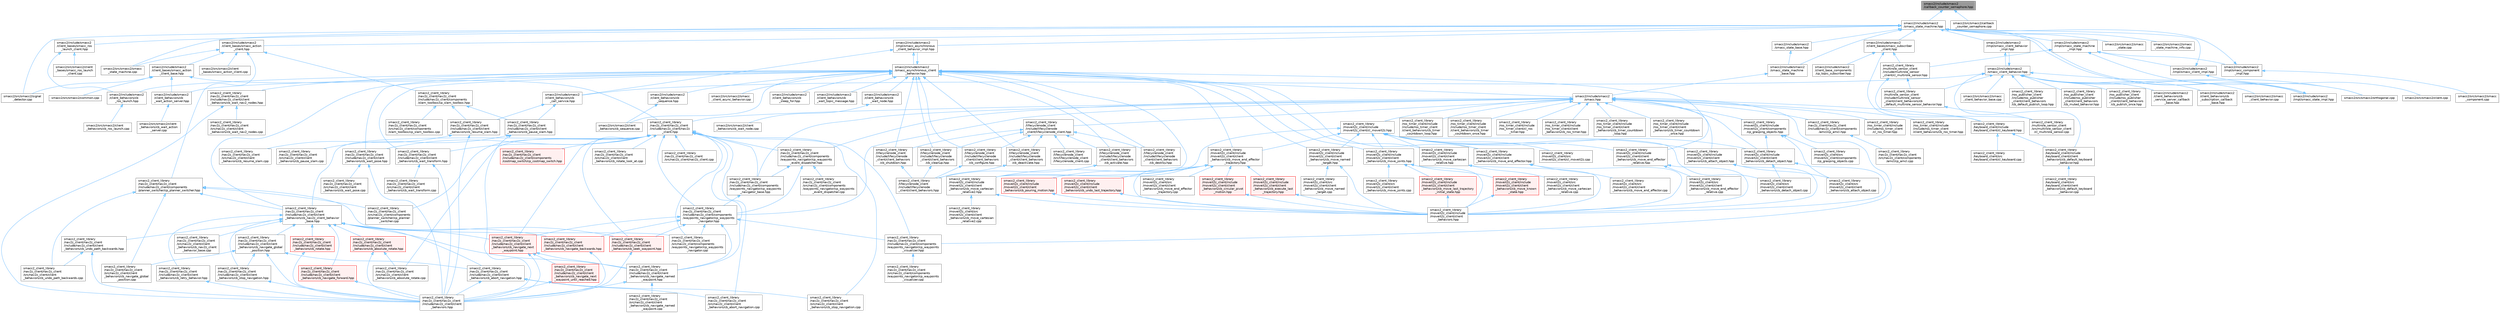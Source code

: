 digraph "smacc2/include/smacc2/callback_counter_semaphore.hpp"
{
 // LATEX_PDF_SIZE
  bgcolor="transparent";
  edge [fontname=Helvetica,fontsize=10,labelfontname=Helvetica,labelfontsize=10];
  node [fontname=Helvetica,fontsize=10,shape=box,height=0.2,width=0.4];
  Node1 [label="smacc2/include/smacc2\l/callback_counter_semaphore.hpp",height=0.2,width=0.4,color="gray40", fillcolor="grey60", style="filled", fontcolor="black",tooltip=" "];
  Node1 -> Node2 [dir="back",color="steelblue1",style="solid"];
  Node2 [label="smacc2/include/smacc2\l/smacc_state_machine.hpp",height=0.2,width=0.4,color="grey40", fillcolor="white", style="filled",URL="$smacc__state__machine_8hpp.html",tooltip=" "];
  Node2 -> Node3 [dir="back",color="steelblue1",style="solid"];
  Node3 [label="smacc2/include/smacc2\l/client_bases/smacc_action\l_client.hpp",height=0.2,width=0.4,color="grey40", fillcolor="white", style="filled",URL="$smacc__action__client_8hpp.html",tooltip=" "];
  Node3 -> Node4 [dir="back",color="steelblue1",style="solid"];
  Node4 [label="smacc2/include/smacc2\l/client_bases/smacc_action\l_client_base.hpp",height=0.2,width=0.4,color="grey40", fillcolor="white", style="filled",URL="$smacc__action__client__base_8hpp.html",tooltip=" "];
  Node4 -> Node5 [dir="back",color="steelblue1",style="solid"];
  Node5 [label="smacc2/include/smacc2\l/client_behaviors/cb\l_wait_action_server.hpp",height=0.2,width=0.4,color="grey40", fillcolor="white", style="filled",URL="$cb__wait__action__server_8hpp.html",tooltip=" "];
  Node5 -> Node6 [dir="back",color="steelblue1",style="solid"];
  Node6 [label="smacc2/src/smacc2/client\l_behaviors/cb_wait_action\l_server.cpp",height=0.2,width=0.4,color="grey40", fillcolor="white", style="filled",URL="$cb__wait__action__server_8cpp.html",tooltip=" "];
  Node4 -> Node7 [dir="back",color="steelblue1",style="solid"];
  Node7 [label="smacc2/src/smacc2/common.cpp",height=0.2,width=0.4,color="grey40", fillcolor="white", style="filled",URL="$src_2smacc2_2common_8cpp.html",tooltip=" "];
  Node4 -> Node8 [dir="back",color="steelblue1",style="solid"];
  Node8 [label="smacc2/src/smacc2/signal\l_detector.cpp",height=0.2,width=0.4,color="grey40", fillcolor="white", style="filled",URL="$signal__detector_8cpp.html",tooltip=" "];
  Node4 -> Node9 [dir="back",color="steelblue1",style="solid"];
  Node9 [label="smacc2_client_library\l/nav2z_client/nav2z_client\l/include/nav2z_client/nav2z\l_client.hpp",height=0.2,width=0.4,color="grey40", fillcolor="white", style="filled",URL="$nav2z__client_8hpp.html",tooltip=" "];
  Node9 -> Node10 [dir="back",color="steelblue1",style="solid"];
  Node10 [label="smacc2_client_library\l/nav2z_client/nav2z_client\l/include/nav2z_client/client\l_behaviors/cb_nav2z_client_behavior\l_base.hpp",height=0.2,width=0.4,color="grey40", fillcolor="white", style="filled",URL="$cb__nav2z__client__behavior__base_8hpp.html",tooltip=" "];
  Node10 -> Node11 [dir="back",color="steelblue1",style="solid"];
  Node11 [label="smacc2_client_library\l/nav2z_client/nav2z_client\l/include/nav2z_client/client\l_behaviors/cb_abort_navigation.hpp",height=0.2,width=0.4,color="grey40", fillcolor="white", style="filled",URL="$cb__abort__navigation_8hpp.html",tooltip=" "];
  Node11 -> Node12 [dir="back",color="steelblue1",style="solid"];
  Node12 [label="smacc2_client_library\l/nav2z_client/nav2z_client\l/include/nav2z_client/client\l_behaviors.hpp",height=0.2,width=0.4,color="grey40", fillcolor="white", style="filled",URL="$nav2z__client_2nav2z__client_2include_2nav2z__client_2client__behaviors_8hpp.html",tooltip=" "];
  Node11 -> Node13 [dir="back",color="steelblue1",style="solid"];
  Node13 [label="smacc2_client_library\l/nav2z_client/nav2z_client\l/src/nav2z_client/client\l_behaviors/cb_abort_navigation.cpp",height=0.2,width=0.4,color="grey40", fillcolor="white", style="filled",URL="$cb__abort__navigation_8cpp.html",tooltip=" "];
  Node11 -> Node14 [dir="back",color="steelblue1",style="solid"];
  Node14 [label="smacc2_client_library\l/nav2z_client/nav2z_client\l/src/nav2z_client/client\l_behaviors/cb_stop_navigation.cpp",height=0.2,width=0.4,color="grey40", fillcolor="white", style="filled",URL="$cb__stop__navigation_8cpp.html",tooltip=" "];
  Node10 -> Node15 [dir="back",color="steelblue1",style="solid"];
  Node15 [label="smacc2_client_library\l/nav2z_client/nav2z_client\l/include/nav2z_client/client\l_behaviors/cb_absolute_rotate.hpp",height=0.2,width=0.4,color="red", fillcolor="#FFF0F0", style="filled",URL="$cb__absolute__rotate_8hpp.html",tooltip=" "];
  Node15 -> Node12 [dir="back",color="steelblue1",style="solid"];
  Node15 -> Node18 [dir="back",color="steelblue1",style="solid"];
  Node18 [label="smacc2_client_library\l/nav2z_client/nav2z_client\l/src/nav2z_client/client\l_behaviors/cb_absolute_rotate.cpp",height=0.2,width=0.4,color="grey40", fillcolor="white", style="filled",URL="$cb__absolute__rotate_8cpp.html",tooltip=" "];
  Node10 -> Node19 [dir="back",color="steelblue1",style="solid"];
  Node19 [label="smacc2_client_library\l/nav2z_client/nav2z_client\l/include/nav2z_client/client\l_behaviors/cb_navigate_backwards.hpp",height=0.2,width=0.4,color="red", fillcolor="#FFF0F0", style="filled",URL="$cb__navigate__backwards_8hpp.html",tooltip=" "];
  Node19 -> Node12 [dir="back",color="steelblue1",style="solid"];
  Node10 -> Node21 [dir="back",color="steelblue1",style="solid"];
  Node21 [label="smacc2_client_library\l/nav2z_client/nav2z_client\l/include/nav2z_client/client\l_behaviors/cb_navigate_forward.hpp",height=0.2,width=0.4,color="red", fillcolor="#FFF0F0", style="filled",URL="$cb__navigate__forward_8hpp.html",tooltip=" "];
  Node21 -> Node12 [dir="back",color="steelblue1",style="solid"];
  Node10 -> Node23 [dir="back",color="steelblue1",style="solid"];
  Node23 [label="smacc2_client_library\l/nav2z_client/nav2z_client\l/include/nav2z_client/client\l_behaviors/cb_navigate_global\l_position.hpp",height=0.2,width=0.4,color="grey40", fillcolor="white", style="filled",URL="$cb__navigate__global__position_8hpp.html",tooltip=" "];
  Node23 -> Node12 [dir="back",color="steelblue1",style="solid"];
  Node23 -> Node11 [dir="back",color="steelblue1",style="solid"];
  Node23 -> Node24 [dir="back",color="steelblue1",style="solid"];
  Node24 [label="smacc2_client_library\l/nav2z_client/nav2z_client\l/include/nav2z_client/client\l_behaviors/cb_stop_navigation.hpp",height=0.2,width=0.4,color="grey40", fillcolor="white", style="filled",URL="$cb__stop__navigation_8hpp.html",tooltip=" "];
  Node24 -> Node12 [dir="back",color="steelblue1",style="solid"];
  Node23 -> Node25 [dir="back",color="steelblue1",style="solid"];
  Node25 [label="smacc2_client_library\l/nav2z_client/nav2z_client\l/src/nav2z_client/client\l_behaviors/cb_navigate_global\l_position.cpp",height=0.2,width=0.4,color="grey40", fillcolor="white", style="filled",URL="$cb__navigate__global__position_8cpp.html",tooltip=" "];
  Node10 -> Node26 [dir="back",color="steelblue1",style="solid"];
  Node26 [label="smacc2_client_library\l/nav2z_client/nav2z_client\l/include/nav2z_client/client\l_behaviors/cb_navigate_named\l_waypoint.hpp",height=0.2,width=0.4,color="grey40", fillcolor="white", style="filled",URL="$cb__navigate__named__waypoint_8hpp.html",tooltip=" "];
  Node26 -> Node12 [dir="back",color="steelblue1",style="solid"];
  Node26 -> Node27 [dir="back",color="steelblue1",style="solid"];
  Node27 [label="smacc2_client_library\l/nav2z_client/nav2z_client\l/src/nav2z_client/client\l_behaviors/cb_navigate_named\l_waypoint.cpp",height=0.2,width=0.4,color="grey40", fillcolor="white", style="filled",URL="$cb__navigate__named__waypoint_8cpp.html",tooltip=" "];
  Node10 -> Node28 [dir="back",color="steelblue1",style="solid"];
  Node28 [label="smacc2_client_library\l/nav2z_client/nav2z_client\l/include/nav2z_client/client\l_behaviors/cb_navigate_next\l_waypoint.hpp",height=0.2,width=0.4,color="red", fillcolor="#FFF0F0", style="filled",URL="$cb__navigate__next__waypoint_8hpp.html",tooltip=" "];
  Node28 -> Node12 [dir="back",color="steelblue1",style="solid"];
  Node28 -> Node26 [dir="back",color="steelblue1",style="solid"];
  Node28 -> Node29 [dir="back",color="steelblue1",style="solid"];
  Node29 [label="smacc2_client_library\l/nav2z_client/nav2z_client\l/include/nav2z_client/client\l_behaviors/cb_navigate_next\l_waypoint_until_reached.hpp",height=0.2,width=0.4,color="red", fillcolor="#FFF0F0", style="filled",URL="$cb__navigate__next__waypoint__until__reached_8hpp.html",tooltip=" "];
  Node29 -> Node12 [dir="back",color="steelblue1",style="solid"];
  Node10 -> Node32 [dir="back",color="steelblue1",style="solid"];
  Node32 [label="smacc2_client_library\l/nav2z_client/nav2z_client\l/include/nav2z_client/client\l_behaviors/cb_retry_behavior.hpp",height=0.2,width=0.4,color="grey40", fillcolor="white", style="filled",URL="$cb__retry__behavior_8hpp.html",tooltip=" "];
  Node32 -> Node12 [dir="back",color="steelblue1",style="solid"];
  Node10 -> Node33 [dir="back",color="steelblue1",style="solid"];
  Node33 [label="smacc2_client_library\l/nav2z_client/nav2z_client\l/include/nav2z_client/client\l_behaviors/cb_rotate.hpp",height=0.2,width=0.4,color="red", fillcolor="#FFF0F0", style="filled",URL="$cb__rotate_8hpp.html",tooltip=" "];
  Node33 -> Node12 [dir="back",color="steelblue1",style="solid"];
  Node10 -> Node35 [dir="back",color="steelblue1",style="solid"];
  Node35 [label="smacc2_client_library\l/nav2z_client/nav2z_client\l/include/nav2z_client/client\l_behaviors/cb_seek_waypoint.hpp",height=0.2,width=0.4,color="red", fillcolor="#FFF0F0", style="filled",URL="$cb__seek__waypoint_8hpp.html",tooltip=" "];
  Node35 -> Node12 [dir="back",color="steelblue1",style="solid"];
  Node10 -> Node24 [dir="back",color="steelblue1",style="solid"];
  Node10 -> Node37 [dir="back",color="steelblue1",style="solid"];
  Node37 [label="smacc2_client_library\l/nav2z_client/nav2z_client\l/include/nav2z_client/client\l_behaviors/cb_undo_path_backwards.hpp",height=0.2,width=0.4,color="grey40", fillcolor="white", style="filled",URL="$cb__undo__path__backwards_8hpp.html",tooltip=" "];
  Node37 -> Node12 [dir="back",color="steelblue1",style="solid"];
  Node37 -> Node38 [dir="back",color="steelblue1",style="solid"];
  Node38 [label="smacc2_client_library\l/nav2z_client/nav2z_client\l/src/nav2z_client/client\l_behaviors/cb_undo_path_backwards.cpp",height=0.2,width=0.4,color="grey40", fillcolor="white", style="filled",URL="$cb__undo__path__backwards_8cpp.html",tooltip=" "];
  Node10 -> Node39 [dir="back",color="steelblue1",style="solid"];
  Node39 [label="smacc2_client_library\l/nav2z_client/nav2z_client\l/src/nav2z_client/client\l_behaviors/cb_nav2z_client\l_behavior_base.cpp",height=0.2,width=0.4,color="grey40", fillcolor="white", style="filled",URL="$cb__nav2z__client__behavior__base_8cpp.html",tooltip=" "];
  Node9 -> Node26 [dir="back",color="steelblue1",style="solid"];
  Node9 -> Node28 [dir="back",color="steelblue1",style="solid"];
  Node9 -> Node35 [dir="back",color="steelblue1",style="solid"];
  Node9 -> Node40 [dir="back",color="steelblue1",style="solid"];
  Node40 [label="smacc2_client_library\l/nav2z_client/nav2z_client\l/include/nav2z_client/client\l_behaviors/cb_wait_pose.hpp",height=0.2,width=0.4,color="grey40", fillcolor="white", style="filled",URL="$cb__wait__pose_8hpp.html",tooltip=" "];
  Node40 -> Node12 [dir="back",color="steelblue1",style="solid"];
  Node40 -> Node41 [dir="back",color="steelblue1",style="solid"];
  Node41 [label="smacc2_client_library\l/nav2z_client/nav2z_client\l/src/nav2z_client/client\l_behaviors/cb_wait_pose.cpp",height=0.2,width=0.4,color="grey40", fillcolor="white", style="filled",URL="$cb__wait__pose_8cpp.html",tooltip=" "];
  Node9 -> Node42 [dir="back",color="steelblue1",style="solid"];
  Node42 [label="smacc2_client_library\l/nav2z_client/nav2z_client\l/include/nav2z_client/client\l_behaviors/cb_wait_transform.hpp",height=0.2,width=0.4,color="grey40", fillcolor="white", style="filled",URL="$cb__wait__transform_8hpp.html",tooltip=" "];
  Node42 -> Node12 [dir="back",color="steelblue1",style="solid"];
  Node42 -> Node43 [dir="back",color="steelblue1",style="solid"];
  Node43 [label="smacc2_client_library\l/nav2z_client/nav2z_client\l/src/nav2z_client/client\l_behaviors/cb_wait_transform.cpp",height=0.2,width=0.4,color="grey40", fillcolor="white", style="filled",URL="$cb__wait__transform_8cpp.html",tooltip=" "];
  Node9 -> Node44 [dir="back",color="steelblue1",style="solid"];
  Node44 [label="smacc2_client_library\l/nav2z_client/nav2z_client\l/include/nav2z_client/components\l/costmap_switch/cp_costmap_switch.hpp",height=0.2,width=0.4,color="red", fillcolor="#FFF0F0", style="filled",URL="$cp__costmap__switch_8hpp.html",tooltip=" "];
  Node9 -> Node46 [dir="back",color="steelblue1",style="solid"];
  Node46 [label="smacc2_client_library\l/nav2z_client/nav2z_client\l/include/nav2z_client/components\l/waypoints_navigator/cp_waypoints\l_event_dispatcher.hpp",height=0.2,width=0.4,color="grey40", fillcolor="white", style="filled",URL="$cp__waypoints__event__dispatcher_8hpp.html",tooltip=" "];
  Node46 -> Node47 [dir="back",color="steelblue1",style="solid"];
  Node47 [label="smacc2_client_library\l/nav2z_client/nav2z_client\l/include/nav2z_client/components\l/waypoints_navigator/cp_waypoints\l_navigator.hpp",height=0.2,width=0.4,color="grey40", fillcolor="white", style="filled",URL="$cp__waypoints__navigator_8hpp.html",tooltip=" "];
  Node47 -> Node19 [dir="back",color="steelblue1",style="solid"];
  Node47 -> Node26 [dir="back",color="steelblue1",style="solid"];
  Node47 -> Node28 [dir="back",color="steelblue1",style="solid"];
  Node47 -> Node35 [dir="back",color="steelblue1",style="solid"];
  Node47 -> Node48 [dir="back",color="steelblue1",style="solid"];
  Node48 [label="smacc2_client_library\l/nav2z_client/nav2z_client\l/include/nav2z_client/components\l/waypoints_navigator/cp_waypoints\l_visualizer.hpp",height=0.2,width=0.4,color="grey40", fillcolor="white", style="filled",URL="$cp__waypoints__visualizer_8hpp.html",tooltip=" "];
  Node48 -> Node49 [dir="back",color="steelblue1",style="solid"];
  Node49 [label="smacc2_client_library\l/nav2z_client/nav2z_client\l/src/nav2z_client/components\l/waypoints_navigator/cp_waypoints\l_visualizer.cpp",height=0.2,width=0.4,color="grey40", fillcolor="white", style="filled",URL="$cp__waypoints__visualizer_8cpp.html",tooltip=" "];
  Node47 -> Node50 [dir="back",color="steelblue1",style="solid"];
  Node50 [label="smacc2_client_library\l/nav2z_client/nav2z_client\l/src/nav2z_client/components\l/waypoints_navigator/cp_waypoints\l_navigator.cpp",height=0.2,width=0.4,color="grey40", fillcolor="white", style="filled",URL="$cp__waypoints__navigator_8cpp.html",tooltip=" "];
  Node46 -> Node51 [dir="back",color="steelblue1",style="solid"];
  Node51 [label="smacc2_client_library\l/nav2z_client/nav2z_client\l/include/nav2z_client/components\l/waypoints_navigator/cp_waypoints\l_navigator_base.hpp",height=0.2,width=0.4,color="grey40", fillcolor="white", style="filled",URL="$cp__waypoints__navigator__base_8hpp.html",tooltip=" "];
  Node51 -> Node47 [dir="back",color="steelblue1",style="solid"];
  Node46 -> Node52 [dir="back",color="steelblue1",style="solid"];
  Node52 [label="smacc2_client_library\l/nav2z_client/nav2z_client\l/src/nav2z_client/components\l/waypoints_navigator/cp_waypoints\l_event_dispatcher.cpp",height=0.2,width=0.4,color="grey40", fillcolor="white", style="filled",URL="$cp__waypoints__event__dispatcher_8cpp.html",tooltip=" "];
  Node9 -> Node47 [dir="back",color="steelblue1",style="solid"];
  Node9 -> Node51 [dir="back",color="steelblue1",style="solid"];
  Node9 -> Node48 [dir="back",color="steelblue1",style="solid"];
  Node9 -> Node13 [dir="back",color="steelblue1",style="solid"];
  Node9 -> Node18 [dir="back",color="steelblue1",style="solid"];
  Node9 -> Node17 [dir="back",color="steelblue1",style="solid"];
  Node17 [label="smacc2_client_library\l/nav2z_client/nav2z_client\l/src/nav2z_client/client\l_behaviors/cb_rotate_look_at.cpp",height=0.2,width=0.4,color="grey40", fillcolor="white", style="filled",URL="$cb__rotate__look__at_8cpp.html",tooltip=" "];
  Node9 -> Node14 [dir="back",color="steelblue1",style="solid"];
  Node9 -> Node53 [dir="back",color="steelblue1",style="solid"];
  Node53 [label="smacc2_client_library\l/nav2z_client/nav2z_client\l/src/nav2z_client/components\l/planner_switcher/cp_planner\l_switcher.cpp",height=0.2,width=0.4,color="grey40", fillcolor="white", style="filled",URL="$cp__planner__switcher_8cpp.html",tooltip=" "];
  Node9 -> Node50 [dir="back",color="steelblue1",style="solid"];
  Node9 -> Node54 [dir="back",color="steelblue1",style="solid"];
  Node54 [label="smacc2_client_library\l/nav2z_client/nav2z_client\l/src/nav2z_client/nav2z_client.cpp",height=0.2,width=0.4,color="grey40", fillcolor="white", style="filled",URL="$nav2z__client_8cpp.html",tooltip=" "];
  Node3 -> Node55 [dir="back",color="steelblue1",style="solid"];
  Node55 [label="smacc2/src/smacc2/client\l_bases/smacc_action_client.cpp",height=0.2,width=0.4,color="grey40", fillcolor="white", style="filled",URL="$smacc__action__client_8cpp.html",tooltip=" "];
  Node3 -> Node56 [dir="back",color="steelblue1",style="solid"];
  Node56 [label="smacc2/src/smacc2/smacc\l_state_machine.cpp",height=0.2,width=0.4,color="grey40", fillcolor="white", style="filled",URL="$smacc__state__machine_8cpp.html",tooltip=" "];
  Node3 -> Node57 [dir="back",color="steelblue1",style="solid"];
  Node57 [label="smacc2_client_library\l/nav2z_client/nav2z_client\l/include/nav2z_client/components\l/planner_switcher/cp_planner_switcher.hpp",height=0.2,width=0.4,color="grey40", fillcolor="white", style="filled",URL="$cp__planner__switcher_8hpp.html",tooltip=" "];
  Node57 -> Node10 [dir="back",color="steelblue1",style="solid"];
  Node57 -> Node25 [dir="back",color="steelblue1",style="solid"];
  Node57 -> Node38 [dir="back",color="steelblue1",style="solid"];
  Node57 -> Node53 [dir="back",color="steelblue1",style="solid"];
  Node57 -> Node50 [dir="back",color="steelblue1",style="solid"];
  Node3 -> Node58 [dir="back",color="steelblue1",style="solid"];
  Node58 [label="smacc2_client_library\l/nav2z_client/nav2z_client\l/include/nav2z_client/components\l/slam_toolbox/cp_slam_toolbox.hpp",height=0.2,width=0.4,color="grey40", fillcolor="white", style="filled",URL="$cp__slam__toolbox_8hpp.html",tooltip=" "];
  Node58 -> Node59 [dir="back",color="steelblue1",style="solid"];
  Node59 [label="smacc2_client_library\l/nav2z_client/nav2z_client\l/include/nav2z_client/client\l_behaviors/cb_pause_slam.hpp",height=0.2,width=0.4,color="grey40", fillcolor="white", style="filled",URL="$cb__pause__slam_8hpp.html",tooltip=" "];
  Node59 -> Node12 [dir="back",color="steelblue1",style="solid"];
  Node59 -> Node60 [dir="back",color="steelblue1",style="solid"];
  Node60 [label="smacc2_client_library\l/nav2z_client/nav2z_client\l/src/nav2z_client/client\l_behaviors/cb_pause_slam.cpp",height=0.2,width=0.4,color="grey40", fillcolor="white", style="filled",URL="$cb__pause__slam_8cpp.html",tooltip=" "];
  Node58 -> Node61 [dir="back",color="steelblue1",style="solid"];
  Node61 [label="smacc2_client_library\l/nav2z_client/nav2z_client\l/include/nav2z_client/client\l_behaviors/cb_resume_slam.hpp",height=0.2,width=0.4,color="grey40", fillcolor="white", style="filled",URL="$cb__resume__slam_8hpp.html",tooltip=" "];
  Node61 -> Node12 [dir="back",color="steelblue1",style="solid"];
  Node61 -> Node62 [dir="back",color="steelblue1",style="solid"];
  Node62 [label="smacc2_client_library\l/nav2z_client/nav2z_client\l/src/nav2z_client/client\l_behaviors/cb_resume_slam.cpp",height=0.2,width=0.4,color="grey40", fillcolor="white", style="filled",URL="$cb__resume__slam_8cpp.html",tooltip=" "];
  Node58 -> Node63 [dir="back",color="steelblue1",style="solid"];
  Node63 [label="smacc2_client_library\l/nav2z_client/nav2z_client\l/src/nav2z_client/components\l/slam_toolbox/cp_slam_toolbox.cpp",height=0.2,width=0.4,color="grey40", fillcolor="white", style="filled",URL="$cp__slam__toolbox_8cpp.html",tooltip=" "];
  Node2 -> Node64 [dir="back",color="steelblue1",style="solid"];
  Node64 [label="smacc2/include/smacc2\l/client_bases/smacc_ros\l_launch_client.hpp",height=0.2,width=0.4,color="grey40", fillcolor="white", style="filled",URL="$smacc__ros__launch__client_8hpp.html",tooltip=" "];
  Node64 -> Node65 [dir="back",color="steelblue1",style="solid"];
  Node65 [label="smacc2/include/smacc2\l/client_behaviors/cb\l_ros_launch.hpp",height=0.2,width=0.4,color="grey40", fillcolor="white", style="filled",URL="$cb__ros__launch_8hpp.html",tooltip=" "];
  Node65 -> Node66 [dir="back",color="steelblue1",style="solid"];
  Node66 [label="smacc2/src/smacc2/client\l_behaviors/cb_ros_launch.cpp",height=0.2,width=0.4,color="grey40", fillcolor="white", style="filled",URL="$cb__ros__launch_8cpp.html",tooltip=" "];
  Node64 -> Node67 [dir="back",color="steelblue1",style="solid"];
  Node67 [label="smacc2/src/smacc2/client\l_bases/smacc_ros_launch\l_client.cpp",height=0.2,width=0.4,color="grey40", fillcolor="white", style="filled",URL="$smacc__ros__launch__client_8cpp.html",tooltip=" "];
  Node2 -> Node68 [dir="back",color="steelblue1",style="solid"];
  Node68 [label="smacc2/include/smacc2\l/client_bases/smacc_subscriber\l_client.hpp",height=0.2,width=0.4,color="grey40", fillcolor="white", style="filled",URL="$smacc__subscriber__client_8hpp.html",tooltip=" "];
  Node68 -> Node69 [dir="back",color="steelblue1",style="solid"];
  Node69 [label="smacc2/include/smacc2\l/client_base_components\l/cp_topic_subscriber.hpp",height=0.2,width=0.4,color="grey40", fillcolor="white", style="filled",URL="$cp__topic__subscriber_8hpp.html",tooltip=" "];
  Node68 -> Node70 [dir="back",color="steelblue1",style="solid"];
  Node70 [label="smacc2_client_library\l/keyboard_client/include\l/keyboard_client/cl_keyboard.hpp",height=0.2,width=0.4,color="grey40", fillcolor="white", style="filled",URL="$cl__keyboard_8hpp.html",tooltip=" "];
  Node70 -> Node71 [dir="back",color="steelblue1",style="solid"];
  Node71 [label="smacc2_client_library\l/keyboard_client/include\l/keyboard_client/client\l_behaviors/cb_default_keyboard\l_behavior.hpp",height=0.2,width=0.4,color="grey40", fillcolor="white", style="filled",URL="$cb__default__keyboard__behavior_8hpp.html",tooltip=" "];
  Node71 -> Node72 [dir="back",color="steelblue1",style="solid"];
  Node72 [label="smacc2_client_library\l/keyboard_client/src\l/keyboard_client/client\l_behaviors/cb_default_keyboard\l_behavior.cpp",height=0.2,width=0.4,color="grey40", fillcolor="white", style="filled",URL="$cb__default__keyboard__behavior_8cpp.html",tooltip=" "];
  Node70 -> Node73 [dir="back",color="steelblue1",style="solid"];
  Node73 [label="smacc2_client_library\l/keyboard_client/src\l/keyboard_client/cl_keyboard.cpp",height=0.2,width=0.4,color="grey40", fillcolor="white", style="filled",URL="$cl__keyboard_8cpp.html",tooltip=" "];
  Node68 -> Node74 [dir="back",color="steelblue1",style="solid"];
  Node74 [label="smacc2_client_library\l/multirole_sensor_client\l/include/multirole_sensor\l_client/cl_multirole_sensor.hpp",height=0.2,width=0.4,color="grey40", fillcolor="white", style="filled",URL="$cl__multirole__sensor_8hpp.html",tooltip=" "];
  Node74 -> Node75 [dir="back",color="steelblue1",style="solid"];
  Node75 [label="smacc2_client_library\l/multirole_sensor_client\l/include/multirole_sensor\l_client/client_behaviors/cb\l_default_multirole_sensor_behavior.hpp",height=0.2,width=0.4,color="grey40", fillcolor="white", style="filled",URL="$cb__default__multirole__sensor__behavior_8hpp.html",tooltip=" "];
  Node75 -> Node76 [dir="back",color="steelblue1",style="solid"];
  Node76 [label="smacc2_client_library\l/multirole_sensor_client\l/src/multirole_sensor_client\l/cl_multirole_sensor.cpp",height=0.2,width=0.4,color="grey40", fillcolor="white", style="filled",URL="$cl__multirole__sensor_8cpp.html",tooltip=" "];
  Node74 -> Node76 [dir="back",color="steelblue1",style="solid"];
  Node2 -> Node77 [dir="back",color="steelblue1",style="solid"];
  Node77 [label="smacc2/include/smacc2\l/impl/smacc_asynchronous\l_client_behavior_impl.hpp",height=0.2,width=0.4,color="grey40", fillcolor="white", style="filled",URL="$smacc__asynchronous__client__behavior__impl_8hpp.html",tooltip=" "];
  Node77 -> Node78 [dir="back",color="steelblue1",style="solid"];
  Node78 [label="smacc2/include/smacc2\l/client_behaviors/cb\l_call_service.hpp",height=0.2,width=0.4,color="grey40", fillcolor="white", style="filled",URL="$cb__call__service_8hpp.html",tooltip=" "];
  Node78 -> Node59 [dir="back",color="steelblue1",style="solid"];
  Node78 -> Node61 [dir="back",color="steelblue1",style="solid"];
  Node77 -> Node79 [dir="back",color="steelblue1",style="solid"];
  Node79 [label="smacc2/include/smacc2\l/smacc_asynchronous_client\l_behavior.hpp",height=0.2,width=0.4,color="grey40", fillcolor="white", style="filled",URL="$smacc__asynchronous__client__behavior_8hpp.html",tooltip=" "];
  Node79 -> Node65 [dir="back",color="steelblue1",style="solid"];
  Node79 -> Node80 [dir="back",color="steelblue1",style="solid"];
  Node80 [label="smacc2/include/smacc2\l/client_behaviors/cb\l_sequence.hpp",height=0.2,width=0.4,color="grey40", fillcolor="white", style="filled",URL="$cb__sequence_8hpp.html",tooltip=" "];
  Node80 -> Node81 [dir="back",color="steelblue1",style="solid"];
  Node81 [label="smacc2/src/smacc2/client\l_behaviors/cb_sequence.cpp",height=0.2,width=0.4,color="grey40", fillcolor="white", style="filled",URL="$cb__sequence_8cpp.html",tooltip=" "];
  Node79 -> Node82 [dir="back",color="steelblue1",style="solid"];
  Node82 [label="smacc2/include/smacc2\l/client_behaviors/cb\l_sleep_for.hpp",height=0.2,width=0.4,color="grey40", fillcolor="white", style="filled",URL="$cb__sleep__for_8hpp.html",tooltip=" "];
  Node79 -> Node5 [dir="back",color="steelblue1",style="solid"];
  Node79 -> Node83 [dir="back",color="steelblue1",style="solid"];
  Node83 [label="smacc2/include/smacc2\l/client_behaviors/cb\l_wait_node.hpp",height=0.2,width=0.4,color="grey40", fillcolor="white", style="filled",URL="$cb__wait__node_8hpp.html",tooltip=" "];
  Node83 -> Node84 [dir="back",color="steelblue1",style="solid"];
  Node84 [label="smacc2/src/smacc2/client\l_behaviors/cb_wait_node.cpp",height=0.2,width=0.4,color="grey40", fillcolor="white", style="filled",URL="$cb__wait__node_8cpp.html",tooltip=" "];
  Node79 -> Node85 [dir="back",color="steelblue1",style="solid"];
  Node85 [label="smacc2/include/smacc2\l/client_behaviors/cb\l_wait_topic_message.hpp",height=0.2,width=0.4,color="grey40", fillcolor="white", style="filled",URL="$cb__wait__topic__message_8hpp.html",tooltip=" "];
  Node79 -> Node77 [dir="back",color="steelblue1",style="solid"];
  Node79 -> Node86 [dir="back",color="steelblue1",style="solid"];
  Node86 [label="smacc2/include/smacc2\l/smacc.hpp",height=0.2,width=0.4,color="grey40", fillcolor="white", style="filled",URL="$smacc_8hpp.html",tooltip=" "];
  Node86 -> Node70 [dir="back",color="steelblue1",style="solid"];
  Node86 -> Node87 [dir="back",color="steelblue1",style="solid"];
  Node87 [label="smacc2_client_library\l/lifecyclenode_client\l/include/lifecyclenode\l_client/lifecyclenode_client.hpp",height=0.2,width=0.4,color="grey40", fillcolor="white", style="filled",URL="$lifecyclenode__client_8hpp.html",tooltip=" "];
  Node87 -> Node88 [dir="back",color="steelblue1",style="solid"];
  Node88 [label="smacc2_client_library\l/lifecyclenode_client\l/include/lifecyclenode\l_client/client_behaviors\l/cb_activate.hpp",height=0.2,width=0.4,color="grey40", fillcolor="white", style="filled",URL="$cb__activate_8hpp.html",tooltip=" "];
  Node88 -> Node89 [dir="back",color="steelblue1",style="solid"];
  Node89 [label="smacc2_client_library\l/lifecyclenode_client\l/include/lifecyclenode\l_client/client_behaviors.hpp",height=0.2,width=0.4,color="grey40", fillcolor="white", style="filled",URL="$lifecyclenode__client_2include_2lifecyclenode__client_2client__behaviors_8hpp.html",tooltip=" "];
  Node87 -> Node90 [dir="back",color="steelblue1",style="solid"];
  Node90 [label="smacc2_client_library\l/lifecyclenode_client\l/include/lifecyclenode\l_client/client_behaviors\l/cb_cleanup.hpp",height=0.2,width=0.4,color="grey40", fillcolor="white", style="filled",URL="$cb__cleanup_8hpp.html",tooltip=" "];
  Node90 -> Node89 [dir="back",color="steelblue1",style="solid"];
  Node87 -> Node91 [dir="back",color="steelblue1",style="solid"];
  Node91 [label="smacc2_client_library\l/lifecyclenode_client\l/include/lifecyclenode\l_client/client_behaviors\l/cb_configure.hpp",height=0.2,width=0.4,color="grey40", fillcolor="white", style="filled",URL="$cb__configure_8hpp.html",tooltip=" "];
  Node91 -> Node89 [dir="back",color="steelblue1",style="solid"];
  Node87 -> Node92 [dir="back",color="steelblue1",style="solid"];
  Node92 [label="smacc2_client_library\l/lifecyclenode_client\l/include/lifecyclenode\l_client/client_behaviors\l/cb_deactivate.hpp",height=0.2,width=0.4,color="grey40", fillcolor="white", style="filled",URL="$cb__deactivate_8hpp.html",tooltip=" "];
  Node92 -> Node89 [dir="back",color="steelblue1",style="solid"];
  Node87 -> Node93 [dir="back",color="steelblue1",style="solid"];
  Node93 [label="smacc2_client_library\l/lifecyclenode_client\l/include/lifecyclenode\l_client/client_behaviors\l/cb_destroy.hpp",height=0.2,width=0.4,color="grey40", fillcolor="white", style="filled",URL="$cb__destroy_8hpp.html",tooltip=" "];
  Node87 -> Node94 [dir="back",color="steelblue1",style="solid"];
  Node94 [label="smacc2_client_library\l/lifecyclenode_client\l/include/lifecyclenode\l_client/client_behaviors\l/cb_shutdown.hpp",height=0.2,width=0.4,color="grey40", fillcolor="white", style="filled",URL="$cb__shutdown_8hpp.html",tooltip=" "];
  Node94 -> Node89 [dir="back",color="steelblue1",style="solid"];
  Node87 -> Node95 [dir="back",color="steelblue1",style="solid"];
  Node95 [label="smacc2_client_library\l/lifecyclenode_client\l/src/lifecyclenode_client\l/lifecyclenode_client.cpp",height=0.2,width=0.4,color="grey40", fillcolor="white", style="filled",URL="$lifecyclenode__client_8cpp.html",tooltip=" "];
  Node86 -> Node96 [dir="back",color="steelblue1",style="solid"];
  Node96 [label="smacc2_client_library\l/moveit2z_client/include\l/moveit2z_client/cl_moveit2z.hpp",height=0.2,width=0.4,color="grey40", fillcolor="white", style="filled",URL="$cl__moveit2z_8hpp.html",tooltip=" "];
  Node96 -> Node97 [dir="back",color="steelblue1",style="solid"];
  Node97 [label="smacc2_client_library\l/moveit2z_client/include\l/moveit2z_client/client\l_behaviors/cb_attach_object.hpp",height=0.2,width=0.4,color="grey40", fillcolor="white", style="filled",URL="$cb__attach__object_8hpp.html",tooltip=" "];
  Node97 -> Node98 [dir="back",color="steelblue1",style="solid"];
  Node98 [label="smacc2_client_library\l/moveit2z_client/include\l/moveit2z_client/client\l_behaviors.hpp",height=0.2,width=0.4,color="grey40", fillcolor="white", style="filled",URL="$moveit2z__client_2include_2moveit2z__client_2client__behaviors_8hpp.html",tooltip=" "];
  Node97 -> Node99 [dir="back",color="steelblue1",style="solid"];
  Node99 [label="smacc2_client_library\l/moveit2z_client/src\l/moveit2z_client/client\l_behaviors/cb_attach_object.cpp",height=0.2,width=0.4,color="grey40", fillcolor="white", style="filled",URL="$cb__attach__object_8cpp.html",tooltip=" "];
  Node96 -> Node100 [dir="back",color="steelblue1",style="solid"];
  Node100 [label="smacc2_client_library\l/moveit2z_client/include\l/moveit2z_client/client\l_behaviors/cb_detach_object.hpp",height=0.2,width=0.4,color="grey40", fillcolor="white", style="filled",URL="$cb__detach__object_8hpp.html",tooltip=" "];
  Node100 -> Node98 [dir="back",color="steelblue1",style="solid"];
  Node100 -> Node101 [dir="back",color="steelblue1",style="solid"];
  Node101 [label="smacc2_client_library\l/moveit2z_client/src\l/moveit2z_client/client\l_behaviors/cb_detach_object.cpp",height=0.2,width=0.4,color="grey40", fillcolor="white", style="filled",URL="$cb__detach__object_8cpp.html",tooltip=" "];
  Node96 -> Node102 [dir="back",color="steelblue1",style="solid"];
  Node102 [label="smacc2_client_library\l/moveit2z_client/include\l/moveit2z_client/client\l_behaviors/cb_move_cartesian\l_relative.hpp",height=0.2,width=0.4,color="grey40", fillcolor="white", style="filled",URL="$cb__move__cartesian__relative_8hpp.html",tooltip=" "];
  Node102 -> Node98 [dir="back",color="steelblue1",style="solid"];
  Node102 -> Node103 [dir="back",color="steelblue1",style="solid"];
  Node103 [label="smacc2_client_library\l/moveit2z_client/src\l/moveit2z_client/client\l_behaviors/cb_move_cartesian\l_relative.cpp",height=0.2,width=0.4,color="grey40", fillcolor="white", style="filled",URL="$cb__move__cartesian__relative_8cpp.html",tooltip=" "];
  Node96 -> Node104 [dir="back",color="steelblue1",style="solid"];
  Node104 [label="smacc2_client_library\l/moveit2z_client/include\l/moveit2z_client/client\l_behaviors/cb_move_cartesian\l_relative2.hpp",height=0.2,width=0.4,color="grey40", fillcolor="white", style="filled",URL="$cb__move__cartesian__relative2_8hpp.html",tooltip=" "];
  Node104 -> Node98 [dir="back",color="steelblue1",style="solid"];
  Node104 -> Node105 [dir="back",color="steelblue1",style="solid"];
  Node105 [label="smacc2_client_library\l/moveit2z_client/src\l/moveit2z_client/client\l_behaviors/cb_move_cartesian\l_relative2.cpp",height=0.2,width=0.4,color="grey40", fillcolor="white", style="filled",URL="$cb__move__cartesian__relative2_8cpp.html",tooltip=" "];
  Node96 -> Node106 [dir="back",color="steelblue1",style="solid"];
  Node106 [label="smacc2_client_library\l/moveit2z_client/include\l/moveit2z_client/client\l_behaviors/cb_move_end_effector.hpp",height=0.2,width=0.4,color="grey40", fillcolor="white", style="filled",URL="$cb__move__end__effector_8hpp.html",tooltip=" "];
  Node106 -> Node98 [dir="back",color="steelblue1",style="solid"];
  Node106 -> Node107 [dir="back",color="steelblue1",style="solid"];
  Node107 [label="smacc2_client_library\l/moveit2z_client/src\l/moveit2z_client/client\l_behaviors/cb_move_end_effector.cpp",height=0.2,width=0.4,color="grey40", fillcolor="white", style="filled",URL="$cb__move__end__effector_8cpp.html",tooltip=" "];
  Node96 -> Node108 [dir="back",color="steelblue1",style="solid"];
  Node108 [label="smacc2_client_library\l/moveit2z_client/include\l/moveit2z_client/client\l_behaviors/cb_move_end_effector\l_relative.hpp",height=0.2,width=0.4,color="grey40", fillcolor="white", style="filled",URL="$cb__move__end__effector__relative_8hpp.html",tooltip=" "];
  Node108 -> Node98 [dir="back",color="steelblue1",style="solid"];
  Node108 -> Node109 [dir="back",color="steelblue1",style="solid"];
  Node109 [label="smacc2_client_library\l/moveit2z_client/src\l/moveit2z_client/client\l_behaviors/cb_move_end_effector\l_relative.cpp",height=0.2,width=0.4,color="grey40", fillcolor="white", style="filled",URL="$cb__move__end__effector__relative_8cpp.html",tooltip=" "];
  Node96 -> Node110 [dir="back",color="steelblue1",style="solid"];
  Node110 [label="smacc2_client_library\l/moveit2z_client/include\l/moveit2z_client/client\l_behaviors/cb_move_end_effector\l_trajectory.hpp",height=0.2,width=0.4,color="grey40", fillcolor="white", style="filled",URL="$cb__move__end__effector__trajectory_8hpp.html",tooltip=" "];
  Node110 -> Node98 [dir="back",color="steelblue1",style="solid"];
  Node110 -> Node111 [dir="back",color="steelblue1",style="solid"];
  Node111 [label="smacc2_client_library\l/moveit2z_client/include\l/moveit2z_client/client\l_behaviors/cb_circular_pivot\l_motion.hpp",height=0.2,width=0.4,color="red", fillcolor="#FFF0F0", style="filled",URL="$cb__circular__pivot__motion_8hpp.html",tooltip=" "];
  Node111 -> Node98 [dir="back",color="steelblue1",style="solid"];
  Node110 -> Node116 [dir="back",color="steelblue1",style="solid"];
  Node116 [label="smacc2_client_library\l/moveit2z_client/include\l/moveit2z_client/client\l_behaviors/cb_execute_last\l_trajectory.hpp",height=0.2,width=0.4,color="red", fillcolor="#FFF0F0", style="filled",URL="$cb__execute__last__trajectory_8hpp.html",tooltip=" "];
  Node116 -> Node98 [dir="back",color="steelblue1",style="solid"];
  Node110 -> Node104 [dir="back",color="steelblue1",style="solid"];
  Node110 -> Node118 [dir="back",color="steelblue1",style="solid"];
  Node118 [label="smacc2_client_library\l/moveit2z_client/include\l/moveit2z_client/client\l_behaviors/cb_pouring_motion.hpp",height=0.2,width=0.4,color="red", fillcolor="#FFF0F0", style="filled",URL="$cb__pouring__motion_8hpp.html",tooltip=" "];
  Node118 -> Node98 [dir="back",color="steelblue1",style="solid"];
  Node110 -> Node119 [dir="back",color="steelblue1",style="solid"];
  Node119 [label="smacc2_client_library\l/moveit2z_client/include\l/moveit2z_client/client\l_behaviors/cb_undo_last_trajectory.hpp",height=0.2,width=0.4,color="red", fillcolor="#FFF0F0", style="filled",URL="$cb__undo__last__trajectory_8hpp.html",tooltip=" "];
  Node119 -> Node98 [dir="back",color="steelblue1",style="solid"];
  Node110 -> Node121 [dir="back",color="steelblue1",style="solid"];
  Node121 [label="smacc2_client_library\l/moveit2z_client/src\l/moveit2z_client/client\l_behaviors/cb_move_end_effector\l_trajectory.cpp",height=0.2,width=0.4,color="grey40", fillcolor="white", style="filled",URL="$cb__move__end__effector__trajectory_8cpp.html",tooltip=" "];
  Node96 -> Node122 [dir="back",color="steelblue1",style="solid"];
  Node122 [label="smacc2_client_library\l/moveit2z_client/include\l/moveit2z_client/client\l_behaviors/cb_move_joints.hpp",height=0.2,width=0.4,color="grey40", fillcolor="white", style="filled",URL="$cb__move__joints_8hpp.html",tooltip=" "];
  Node122 -> Node98 [dir="back",color="steelblue1",style="solid"];
  Node122 -> Node123 [dir="back",color="steelblue1",style="solid"];
  Node123 [label="smacc2_client_library\l/moveit2z_client/include\l/moveit2z_client/client\l_behaviors/cb_move_known\l_state.hpp",height=0.2,width=0.4,color="red", fillcolor="#FFF0F0", style="filled",URL="$cb__move__known__state_8hpp.html",tooltip=" "];
  Node123 -> Node98 [dir="back",color="steelblue1",style="solid"];
  Node122 -> Node125 [dir="back",color="steelblue1",style="solid"];
  Node125 [label="smacc2_client_library\l/moveit2z_client/include\l/moveit2z_client/client\l_behaviors/cb_move_last_trajectory\l_initial_state.hpp",height=0.2,width=0.4,color="red", fillcolor="#FFF0F0", style="filled",URL="$cb__move__last__trajectory__initial__state_8hpp.html",tooltip=" "];
  Node125 -> Node98 [dir="back",color="steelblue1",style="solid"];
  Node122 -> Node127 [dir="back",color="steelblue1",style="solid"];
  Node127 [label="smacc2_client_library\l/moveit2z_client/src\l/moveit2z_client/client\l_behaviors/cb_move_joints.cpp",height=0.2,width=0.4,color="grey40", fillcolor="white", style="filled",URL="$cb__move__joints_8cpp.html",tooltip=" "];
  Node96 -> Node128 [dir="back",color="steelblue1",style="solid"];
  Node128 [label="smacc2_client_library\l/moveit2z_client/include\l/moveit2z_client/client\l_behaviors/cb_move_named\l_target.hpp",height=0.2,width=0.4,color="grey40", fillcolor="white", style="filled",URL="$cb__move__named__target_8hpp.html",tooltip=" "];
  Node128 -> Node98 [dir="back",color="steelblue1",style="solid"];
  Node128 -> Node129 [dir="back",color="steelblue1",style="solid"];
  Node129 [label="smacc2_client_library\l/moveit2z_client/src\l/moveit2z_client/client\l_behaviors/cb_move_named\l_target.cpp",height=0.2,width=0.4,color="grey40", fillcolor="white", style="filled",URL="$cb__move__named__target_8cpp.html",tooltip=" "];
  Node96 -> Node130 [dir="back",color="steelblue1",style="solid"];
  Node130 [label="smacc2_client_library\l/moveit2z_client/src\l/moveit2z_client/cl_moveit2z.cpp",height=0.2,width=0.4,color="grey40", fillcolor="white", style="filled",URL="$cl__moveit2z_8cpp.html",tooltip=" "];
  Node96 -> Node101 [dir="back",color="steelblue1",style="solid"];
  Node86 -> Node97 [dir="back",color="steelblue1",style="solid"];
  Node86 -> Node100 [dir="back",color="steelblue1",style="solid"];
  Node86 -> Node131 [dir="back",color="steelblue1",style="solid"];
  Node131 [label="smacc2_client_library\l/moveit2z_client/include\l/moveit2z_client/components\l/cp_grasping_objects.hpp",height=0.2,width=0.4,color="grey40", fillcolor="white", style="filled",URL="$cp__grasping__objects_8hpp.html",tooltip=" "];
  Node131 -> Node100 [dir="back",color="steelblue1",style="solid"];
  Node131 -> Node99 [dir="back",color="steelblue1",style="solid"];
  Node131 -> Node132 [dir="back",color="steelblue1",style="solid"];
  Node132 [label="smacc2_client_library\l/moveit2z_client/src\l/moveit2z_client/components\l/cp_grasping_objects.cpp",height=0.2,width=0.4,color="grey40", fillcolor="white", style="filled",URL="$cp__grasping__objects_8cpp.html",tooltip=" "];
  Node86 -> Node133 [dir="back",color="steelblue1",style="solid"];
  Node133 [label="smacc2_client_library\l/nav2z_client/nav2z_client\l/include/nav2z_client/components\l/amcl/cp_amcl.hpp",height=0.2,width=0.4,color="grey40", fillcolor="white", style="filled",URL="$cp__amcl_8hpp.html",tooltip=" "];
  Node133 -> Node134 [dir="back",color="steelblue1",style="solid"];
  Node134 [label="smacc2_client_library\l/nav2z_client/nav2z_client\l/src/nav2z_client/components\l/amcl/cp_amcl.cpp",height=0.2,width=0.4,color="grey40", fillcolor="white", style="filled",URL="$cp__amcl_8cpp.html",tooltip=" "];
  Node86 -> Node46 [dir="back",color="steelblue1",style="solid"];
  Node86 -> Node47 [dir="back",color="steelblue1",style="solid"];
  Node86 -> Node51 [dir="back",color="steelblue1",style="solid"];
  Node86 -> Node48 [dir="back",color="steelblue1",style="solid"];
  Node86 -> Node9 [dir="back",color="steelblue1",style="solid"];
  Node86 -> Node135 [dir="back",color="steelblue1",style="solid"];
  Node135 [label="smacc2_client_library\l/ros_timer_client/include\l/include/ros_timer_client\l/cl_ros_timer.hpp",height=0.2,width=0.4,color="grey40", fillcolor="white", style="filled",URL="$include_2ros__timer__client_2cl__ros__timer_8hpp.html",tooltip=" "];
  Node86 -> Node136 [dir="back",color="steelblue1",style="solid"];
  Node136 [label="smacc2_client_library\l/ros_timer_client/include\l/include/ros_timer_client\l/client_behaviors/cb_ros_timer.hpp",height=0.2,width=0.4,color="grey40", fillcolor="white", style="filled",URL="$include_2ros__timer__client_2client__behaviors_2cb__ros__timer_8hpp.html",tooltip=" "];
  Node86 -> Node137 [dir="back",color="steelblue1",style="solid"];
  Node137 [label="smacc2_client_library\l/ros_timer_client/include\l/include/ros_timer_client\l/client_behaviors/cb_timer\l_countdown_loop.hpp",height=0.2,width=0.4,color="grey40", fillcolor="white", style="filled",URL="$include_2ros__timer__client_2client__behaviors_2cb__timer__countdown__loop_8hpp.html",tooltip=" "];
  Node86 -> Node138 [dir="back",color="steelblue1",style="solid"];
  Node138 [label="smacc2_client_library\l/ros_timer_client/include\l/include/ros_timer_client\l/client_behaviors/cb_timer\l_countdown_once.hpp",height=0.2,width=0.4,color="grey40", fillcolor="white", style="filled",URL="$include_2ros__timer__client_2client__behaviors_2cb__timer__countdown__once_8hpp.html",tooltip=" "];
  Node86 -> Node139 [dir="back",color="steelblue1",style="solid"];
  Node139 [label="smacc2_client_library\l/ros_timer_client/include\l/ros_timer_client/cl_ros\l_timer.hpp",height=0.2,width=0.4,color="grey40", fillcolor="white", style="filled",URL="$ros__timer__client_2cl__ros__timer_8hpp.html",tooltip=" "];
  Node86 -> Node140 [dir="back",color="steelblue1",style="solid"];
  Node140 [label="smacc2_client_library\l/ros_timer_client/include\l/ros_timer_client/client\l_behaviors/cb_ros_timer.hpp",height=0.2,width=0.4,color="grey40", fillcolor="white", style="filled",URL="$ros__timer__client_2client__behaviors_2cb__ros__timer_8hpp.html",tooltip=" "];
  Node86 -> Node141 [dir="back",color="steelblue1",style="solid"];
  Node141 [label="smacc2_client_library\l/ros_timer_client/include\l/ros_timer_client/client\l_behaviors/cb_timer_countdown\l_loop.hpp",height=0.2,width=0.4,color="grey40", fillcolor="white", style="filled",URL="$ros__timer__client_2client__behaviors_2cb__timer__countdown__loop_8hpp.html",tooltip=" "];
  Node86 -> Node142 [dir="back",color="steelblue1",style="solid"];
  Node142 [label="smacc2_client_library\l/ros_timer_client/include\l/ros_timer_client/client\l_behaviors/cb_timer_countdown\l_once.hpp",height=0.2,width=0.4,color="grey40", fillcolor="white", style="filled",URL="$ros__timer__client_2client__behaviors_2cb__timer__countdown__once_8hpp.html",tooltip=" "];
  Node79 -> Node81 [dir="back",color="steelblue1",style="solid"];
  Node79 -> Node143 [dir="back",color="steelblue1",style="solid"];
  Node143 [label="smacc2/src/smacc2/smacc\l_client_async_behavior.cpp",height=0.2,width=0.4,color="grey40", fillcolor="white", style="filled",URL="$smacc__client__async__behavior_8cpp.html",tooltip=" "];
  Node79 -> Node88 [dir="back",color="steelblue1",style="solid"];
  Node79 -> Node90 [dir="back",color="steelblue1",style="solid"];
  Node79 -> Node91 [dir="back",color="steelblue1",style="solid"];
  Node79 -> Node92 [dir="back",color="steelblue1",style="solid"];
  Node79 -> Node93 [dir="back",color="steelblue1",style="solid"];
  Node79 -> Node94 [dir="back",color="steelblue1",style="solid"];
  Node79 -> Node102 [dir="back",color="steelblue1",style="solid"];
  Node79 -> Node104 [dir="back",color="steelblue1",style="solid"];
  Node79 -> Node106 [dir="back",color="steelblue1",style="solid"];
  Node79 -> Node108 [dir="back",color="steelblue1",style="solid"];
  Node79 -> Node110 [dir="back",color="steelblue1",style="solid"];
  Node79 -> Node122 [dir="back",color="steelblue1",style="solid"];
  Node79 -> Node128 [dir="back",color="steelblue1",style="solid"];
  Node79 -> Node10 [dir="back",color="steelblue1",style="solid"];
  Node79 -> Node144 [dir="back",color="steelblue1",style="solid"];
  Node144 [label="smacc2_client_library\l/nav2z_client/nav2z_client\l/include/nav2z_client/client\l_behaviors/cb_wait_nav2_nodes.hpp",height=0.2,width=0.4,color="grey40", fillcolor="white", style="filled",URL="$cb__wait__nav2__nodes_8hpp.html",tooltip=" "];
  Node144 -> Node12 [dir="back",color="steelblue1",style="solid"];
  Node144 -> Node145 [dir="back",color="steelblue1",style="solid"];
  Node145 [label="smacc2_client_library\l/nav2z_client/nav2z_client\l/src/nav2z_client/client\l_behaviors/cb_wait_nav2_nodes.cpp",height=0.2,width=0.4,color="grey40", fillcolor="white", style="filled",URL="$cb__wait__nav2__nodes_8cpp.html",tooltip=" "];
  Node79 -> Node40 [dir="back",color="steelblue1",style="solid"];
  Node79 -> Node42 [dir="back",color="steelblue1",style="solid"];
  Node2 -> Node146 [dir="back",color="steelblue1",style="solid"];
  Node146 [label="smacc2/include/smacc2\l/impl/smacc_client_behavior\l_impl.hpp",height=0.2,width=0.4,color="grey40", fillcolor="white", style="filled",URL="$smacc__client__behavior__impl_8hpp.html",tooltip=" "];
  Node146 -> Node147 [dir="back",color="steelblue1",style="solid"];
  Node147 [label="smacc2/include/smacc2\l/smacc_client_behavior.hpp",height=0.2,width=0.4,color="grey40", fillcolor="white", style="filled",URL="$smacc__client__behavior_8hpp.html",tooltip=" "];
  Node147 -> Node78 [dir="back",color="steelblue1",style="solid"];
  Node147 -> Node148 [dir="back",color="steelblue1",style="solid"];
  Node148 [label="smacc2/include/smacc2\l/client_behaviors/cb\l_service_server_callback\l_base.hpp",height=0.2,width=0.4,color="grey40", fillcolor="white", style="filled",URL="$cb__service__server__callback__base_8hpp.html",tooltip=" "];
  Node147 -> Node149 [dir="back",color="steelblue1",style="solid"];
  Node149 [label="smacc2/include/smacc2\l/client_behaviors/cb\l_subscription_callback\l_base.hpp",height=0.2,width=0.4,color="grey40", fillcolor="white", style="filled",URL="$cb__subscription__callback__base_8hpp.html",tooltip=" "];
  Node147 -> Node146 [dir="back",color="steelblue1",style="solid"];
  Node147 -> Node150 [dir="back",color="steelblue1",style="solid"];
  Node150 [label="smacc2/include/smacc2\l/impl/smacc_state_impl.hpp",height=0.2,width=0.4,color="grey40", fillcolor="white", style="filled",URL="$smacc__state__impl_8hpp.html",tooltip=" "];
  Node150 -> Node2 [dir="back",color="steelblue1",style="solid"];
  Node147 -> Node151 [dir="back",color="steelblue1",style="solid"];
  Node151 [label="smacc2/src/smacc2/orthogonal.cpp",height=0.2,width=0.4,color="grey40", fillcolor="white", style="filled",URL="$orthogonal_8cpp.html",tooltip=" "];
  Node147 -> Node152 [dir="back",color="steelblue1",style="solid"];
  Node152 [label="smacc2/src/smacc2/smacc\l_client_behavior.cpp",height=0.2,width=0.4,color="grey40", fillcolor="white", style="filled",URL="$smacc__client__behavior_8cpp.html",tooltip=" "];
  Node147 -> Node153 [dir="back",color="steelblue1",style="solid"];
  Node153 [label="smacc2/src/smacc2/smacc\l_client_behavior_base.cpp",height=0.2,width=0.4,color="grey40", fillcolor="white", style="filled",URL="$smacc__client__behavior__base_8cpp.html",tooltip=" "];
  Node147 -> Node71 [dir="back",color="steelblue1",style="solid"];
  Node147 -> Node75 [dir="back",color="steelblue1",style="solid"];
  Node147 -> Node154 [dir="back",color="steelblue1",style="solid"];
  Node154 [label="smacc2_client_library\l/ros_publisher_client\l/include/ros_publisher\l_client/client_behaviors\l/cb_default_publish_loop.hpp",height=0.2,width=0.4,color="grey40", fillcolor="white", style="filled",URL="$cb__default__publish__loop_8hpp.html",tooltip=" "];
  Node147 -> Node155 [dir="back",color="steelblue1",style="solid"];
  Node155 [label="smacc2_client_library\l/ros_publisher_client\l/include/ros_publisher\l_client/client_behaviors\l/cb_muted_behavior.hpp",height=0.2,width=0.4,color="grey40", fillcolor="white", style="filled",URL="$cb__muted__behavior_8hpp.html",tooltip=" "];
  Node147 -> Node156 [dir="back",color="steelblue1",style="solid"];
  Node156 [label="smacc2_client_library\l/ros_publisher_client\l/include/ros_publisher\l_client/client_behaviors\l/cb_publish_once.hpp",height=0.2,width=0.4,color="grey40", fillcolor="white", style="filled",URL="$cb__publish__once_8hpp.html",tooltip=" "];
  Node2 -> Node150 [dir="back",color="steelblue1",style="solid"];
  Node2 -> Node157 [dir="back",color="steelblue1",style="solid"];
  Node157 [label="smacc2/include/smacc2\l/impl/smacc_state_machine\l_impl.hpp",height=0.2,width=0.4,color="grey40", fillcolor="white", style="filled",URL="$smacc__state__machine__impl_8hpp.html",tooltip=" "];
  Node157 -> Node158 [dir="back",color="steelblue1",style="solid"];
  Node158 [label="smacc2/include/smacc2\l/impl/smacc_client_impl.hpp",height=0.2,width=0.4,color="grey40", fillcolor="white", style="filled",URL="$smacc__client__impl_8hpp.html",tooltip=" "];
  Node158 -> Node2 [dir="back",color="steelblue1",style="solid"];
  Node158 -> Node159 [dir="back",color="steelblue1",style="solid"];
  Node159 [label="smacc2/src/smacc2/client.cpp",height=0.2,width=0.4,color="grey40", fillcolor="white", style="filled",URL="$client_8cpp.html",tooltip=" "];
  Node157 -> Node160 [dir="back",color="steelblue1",style="solid"];
  Node160 [label="smacc2/include/smacc2\l/impl/smacc_component\l_impl.hpp",height=0.2,width=0.4,color="grey40", fillcolor="white", style="filled",URL="$smacc__component__impl_8hpp.html",tooltip=" "];
  Node160 -> Node2 [dir="back",color="steelblue1",style="solid"];
  Node160 -> Node161 [dir="back",color="steelblue1",style="solid"];
  Node161 [label="smacc2/src/smacc2/smacc\l_component.cpp",height=0.2,width=0.4,color="grey40", fillcolor="white", style="filled",URL="$smacc__component_8cpp.html",tooltip=" "];
  Node157 -> Node151 [dir="back",color="steelblue1",style="solid"];
  Node157 -> Node74 [dir="back",color="steelblue1",style="solid"];
  Node2 -> Node162 [dir="back",color="steelblue1",style="solid"];
  Node162 [label="smacc2/include/smacc2\l/smacc_state_base.hpp",height=0.2,width=0.4,color="grey40", fillcolor="white", style="filled",URL="$smacc__state__base_8hpp.html",tooltip=" "];
  Node162 -> Node163 [dir="back",color="steelblue1",style="solid"];
  Node163 [label="smacc2/include/smacc2\l/smacc_state_machine\l_base.hpp",height=0.2,width=0.4,color="grey40", fillcolor="white", style="filled",URL="$smacc__state__machine__base_8hpp.html",tooltip=" "];
  Node163 -> Node86 [dir="back",color="steelblue1",style="solid"];
  Node2 -> Node163 [dir="back",color="steelblue1",style="solid"];
  Node2 -> Node8 [dir="back",color="steelblue1",style="solid"];
  Node2 -> Node164 [dir="back",color="steelblue1",style="solid"];
  Node164 [label="smacc2/src/smacc2/smacc\l_state.cpp",height=0.2,width=0.4,color="grey40", fillcolor="white", style="filled",URL="$smacc__state_8cpp.html",tooltip=" "];
  Node2 -> Node56 [dir="back",color="steelblue1",style="solid"];
  Node2 -> Node165 [dir="back",color="steelblue1",style="solid"];
  Node165 [label="smacc2/src/smacc2/smacc\l_state_machine_info.cpp",height=0.2,width=0.4,color="grey40", fillcolor="white", style="filled",URL="$smacc__state__machine__info_8cpp.html",tooltip=" "];
  Node1 -> Node166 [dir="back",color="steelblue1",style="solid"];
  Node166 [label="smacc2/src/smacc2/callback\l_counter_semaphore.cpp",height=0.2,width=0.4,color="grey40", fillcolor="white", style="filled",URL="$callback__counter__semaphore_8cpp.html",tooltip=" "];
}
